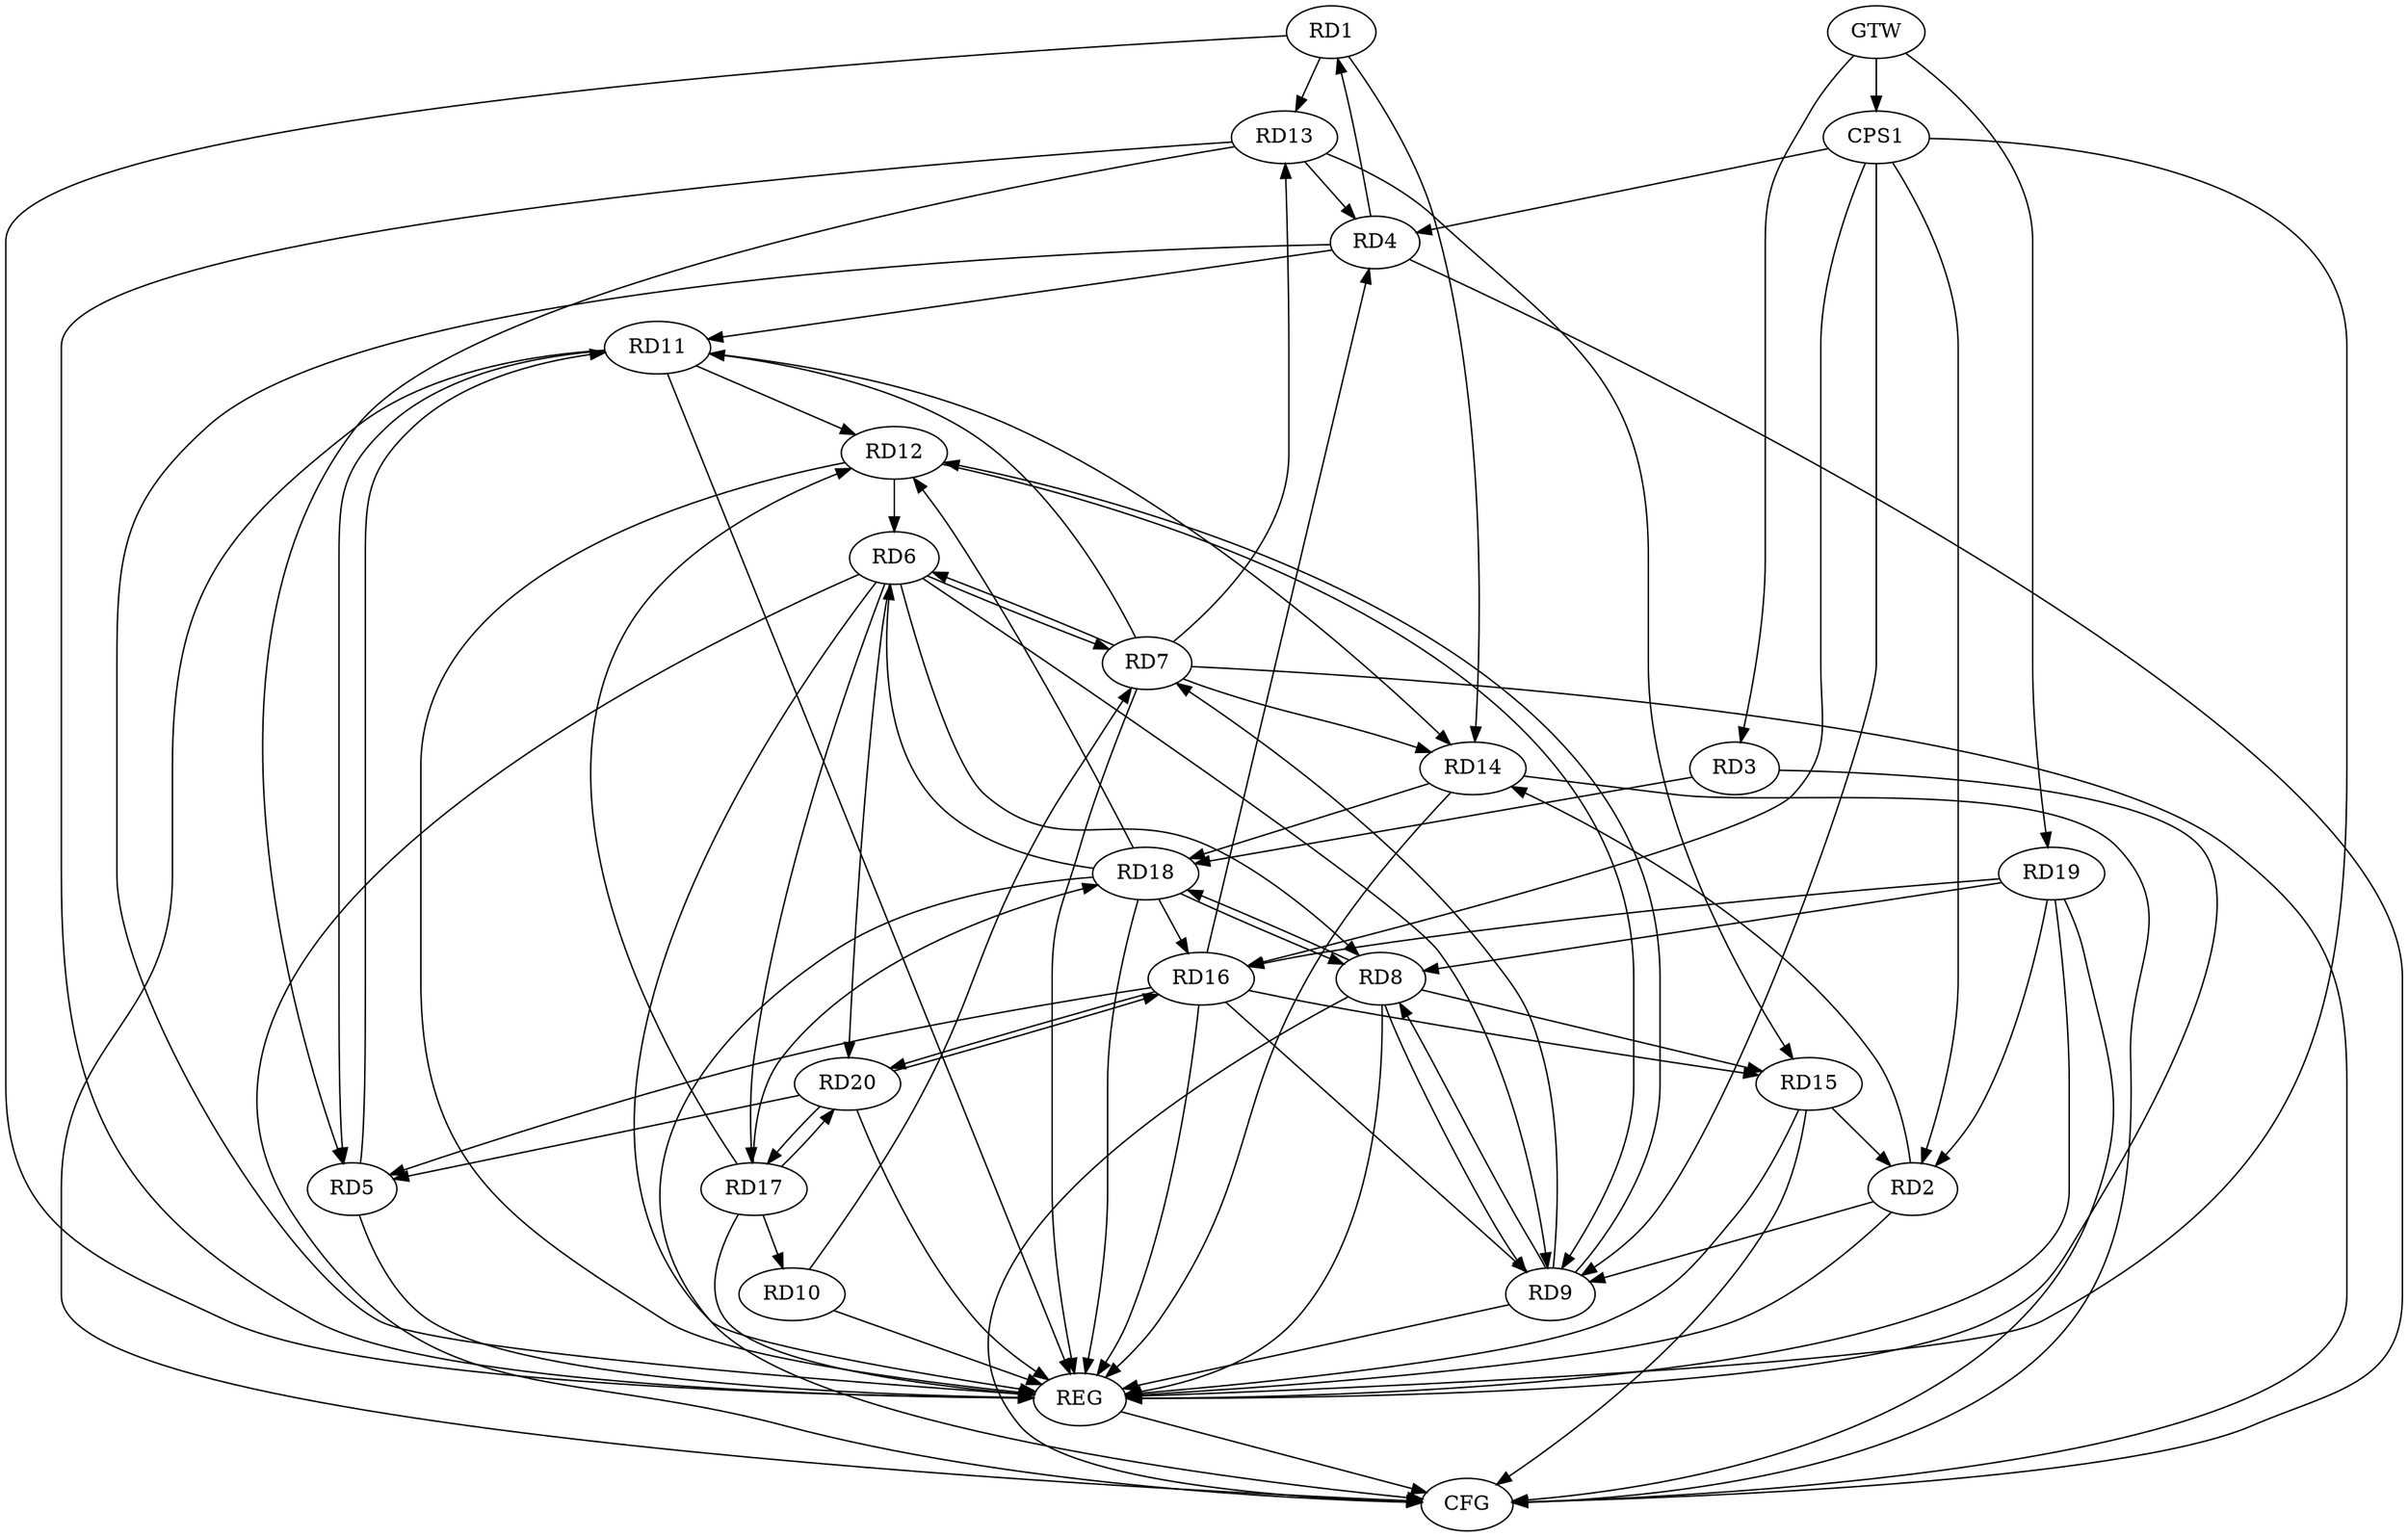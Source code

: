 strict digraph G {
  RD1 [ label="RD1" ];
  RD2 [ label="RD2" ];
  RD3 [ label="RD3" ];
  RD4 [ label="RD4" ];
  RD5 [ label="RD5" ];
  RD6 [ label="RD6" ];
  RD7 [ label="RD7" ];
  RD8 [ label="RD8" ];
  RD9 [ label="RD9" ];
  RD10 [ label="RD10" ];
  RD11 [ label="RD11" ];
  RD12 [ label="RD12" ];
  RD13 [ label="RD13" ];
  RD14 [ label="RD14" ];
  RD15 [ label="RD15" ];
  RD16 [ label="RD16" ];
  RD17 [ label="RD17" ];
  RD18 [ label="RD18" ];
  RD19 [ label="RD19" ];
  RD20 [ label="RD20" ];
  CPS1 [ label="CPS1" ];
  GTW [ label="GTW" ];
  REG [ label="REG" ];
  CFG [ label="CFG" ];
  RD4 -> RD1;
  RD1 -> RD13;
  RD1 -> RD14;
  RD2 -> RD9;
  RD2 -> RD14;
  RD15 -> RD2;
  RD19 -> RD2;
  RD3 -> RD18;
  RD4 -> RD11;
  RD13 -> RD4;
  RD16 -> RD4;
  RD5 -> RD11;
  RD11 -> RD5;
  RD13 -> RD5;
  RD16 -> RD5;
  RD20 -> RD5;
  RD6 -> RD7;
  RD7 -> RD6;
  RD6 -> RD8;
  RD6 -> RD9;
  RD12 -> RD6;
  RD6 -> RD17;
  RD18 -> RD6;
  RD6 -> RD20;
  RD9 -> RD7;
  RD10 -> RD7;
  RD7 -> RD11;
  RD7 -> RD13;
  RD7 -> RD14;
  RD8 -> RD9;
  RD9 -> RD8;
  RD8 -> RD15;
  RD8 -> RD18;
  RD18 -> RD8;
  RD19 -> RD8;
  RD9 -> RD12;
  RD12 -> RD9;
  RD16 -> RD9;
  RD17 -> RD10;
  RD11 -> RD12;
  RD11 -> RD14;
  RD17 -> RD12;
  RD18 -> RD12;
  RD13 -> RD15;
  RD14 -> RD18;
  RD16 -> RD15;
  RD18 -> RD16;
  RD19 -> RD16;
  RD16 -> RD20;
  RD20 -> RD16;
  RD17 -> RD18;
  RD17 -> RD20;
  RD20 -> RD17;
  CPS1 -> RD16;
  CPS1 -> RD4;
  CPS1 -> RD9;
  CPS1 -> RD2;
  GTW -> RD3;
  GTW -> RD19;
  GTW -> CPS1;
  RD1 -> REG;
  RD2 -> REG;
  RD3 -> REG;
  RD4 -> REG;
  RD5 -> REG;
  RD6 -> REG;
  RD7 -> REG;
  RD8 -> REG;
  RD9 -> REG;
  RD10 -> REG;
  RD11 -> REG;
  RD12 -> REG;
  RD13 -> REG;
  RD14 -> REG;
  RD15 -> REG;
  RD16 -> REG;
  RD17 -> REG;
  RD18 -> REG;
  RD19 -> REG;
  RD20 -> REG;
  CPS1 -> REG;
  RD19 -> CFG;
  RD14 -> CFG;
  RD8 -> CFG;
  RD4 -> CFG;
  RD15 -> CFG;
  RD18 -> CFG;
  RD7 -> CFG;
  RD6 -> CFG;
  RD11 -> CFG;
  REG -> CFG;
}
